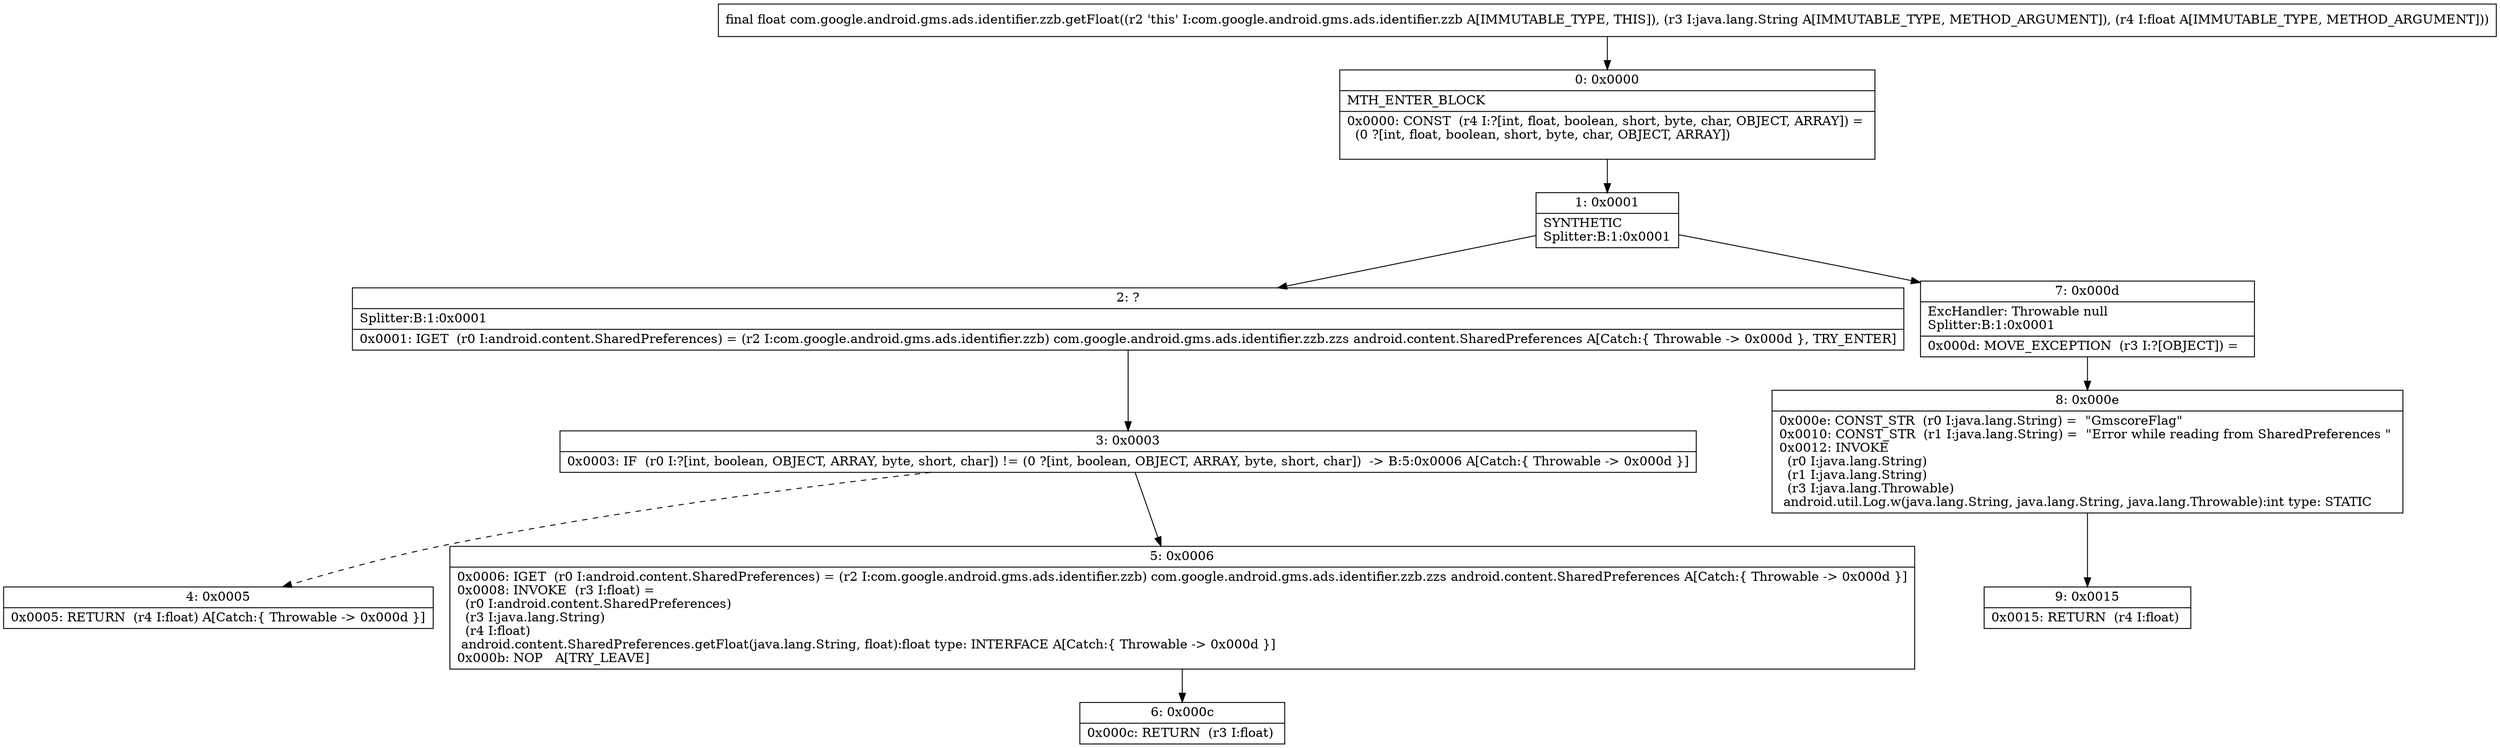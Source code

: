 digraph "CFG forcom.google.android.gms.ads.identifier.zzb.getFloat(Ljava\/lang\/String;F)F" {
Node_0 [shape=record,label="{0\:\ 0x0000|MTH_ENTER_BLOCK\l|0x0000: CONST  (r4 I:?[int, float, boolean, short, byte, char, OBJECT, ARRAY]) = \l  (0 ?[int, float, boolean, short, byte, char, OBJECT, ARRAY])\l \l}"];
Node_1 [shape=record,label="{1\:\ 0x0001|SYNTHETIC\lSplitter:B:1:0x0001\l}"];
Node_2 [shape=record,label="{2\:\ ?|Splitter:B:1:0x0001\l|0x0001: IGET  (r0 I:android.content.SharedPreferences) = (r2 I:com.google.android.gms.ads.identifier.zzb) com.google.android.gms.ads.identifier.zzb.zzs android.content.SharedPreferences A[Catch:\{ Throwable \-\> 0x000d \}, TRY_ENTER]\l}"];
Node_3 [shape=record,label="{3\:\ 0x0003|0x0003: IF  (r0 I:?[int, boolean, OBJECT, ARRAY, byte, short, char]) != (0 ?[int, boolean, OBJECT, ARRAY, byte, short, char])  \-\> B:5:0x0006 A[Catch:\{ Throwable \-\> 0x000d \}]\l}"];
Node_4 [shape=record,label="{4\:\ 0x0005|0x0005: RETURN  (r4 I:float) A[Catch:\{ Throwable \-\> 0x000d \}]\l}"];
Node_5 [shape=record,label="{5\:\ 0x0006|0x0006: IGET  (r0 I:android.content.SharedPreferences) = (r2 I:com.google.android.gms.ads.identifier.zzb) com.google.android.gms.ads.identifier.zzb.zzs android.content.SharedPreferences A[Catch:\{ Throwable \-\> 0x000d \}]\l0x0008: INVOKE  (r3 I:float) = \l  (r0 I:android.content.SharedPreferences)\l  (r3 I:java.lang.String)\l  (r4 I:float)\l android.content.SharedPreferences.getFloat(java.lang.String, float):float type: INTERFACE A[Catch:\{ Throwable \-\> 0x000d \}]\l0x000b: NOP   A[TRY_LEAVE]\l}"];
Node_6 [shape=record,label="{6\:\ 0x000c|0x000c: RETURN  (r3 I:float) \l}"];
Node_7 [shape=record,label="{7\:\ 0x000d|ExcHandler: Throwable null\lSplitter:B:1:0x0001\l|0x000d: MOVE_EXCEPTION  (r3 I:?[OBJECT]) =  \l}"];
Node_8 [shape=record,label="{8\:\ 0x000e|0x000e: CONST_STR  (r0 I:java.lang.String) =  \"GmscoreFlag\" \l0x0010: CONST_STR  (r1 I:java.lang.String) =  \"Error while reading from SharedPreferences \" \l0x0012: INVOKE  \l  (r0 I:java.lang.String)\l  (r1 I:java.lang.String)\l  (r3 I:java.lang.Throwable)\l android.util.Log.w(java.lang.String, java.lang.String, java.lang.Throwable):int type: STATIC \l}"];
Node_9 [shape=record,label="{9\:\ 0x0015|0x0015: RETURN  (r4 I:float) \l}"];
MethodNode[shape=record,label="{final float com.google.android.gms.ads.identifier.zzb.getFloat((r2 'this' I:com.google.android.gms.ads.identifier.zzb A[IMMUTABLE_TYPE, THIS]), (r3 I:java.lang.String A[IMMUTABLE_TYPE, METHOD_ARGUMENT]), (r4 I:float A[IMMUTABLE_TYPE, METHOD_ARGUMENT])) }"];
MethodNode -> Node_0;
Node_0 -> Node_1;
Node_1 -> Node_2;
Node_1 -> Node_7;
Node_2 -> Node_3;
Node_3 -> Node_4[style=dashed];
Node_3 -> Node_5;
Node_5 -> Node_6;
Node_7 -> Node_8;
Node_8 -> Node_9;
}

